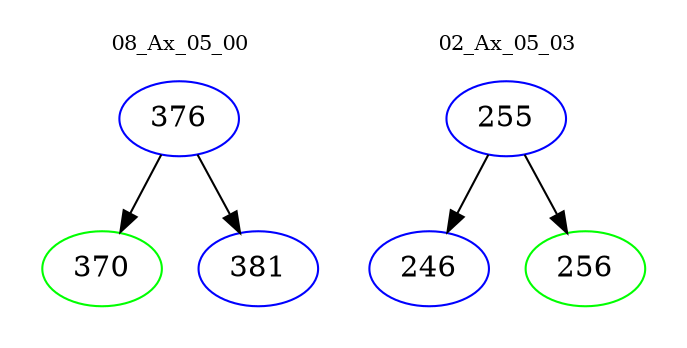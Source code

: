digraph{
subgraph cluster_0 {
color = white
label = "08_Ax_05_00";
fontsize=10;
T0_376 [label="376", color="blue"]
T0_376 -> T0_370 [color="black"]
T0_370 [label="370", color="green"]
T0_376 -> T0_381 [color="black"]
T0_381 [label="381", color="blue"]
}
subgraph cluster_1 {
color = white
label = "02_Ax_05_03";
fontsize=10;
T1_255 [label="255", color="blue"]
T1_255 -> T1_246 [color="black"]
T1_246 [label="246", color="blue"]
T1_255 -> T1_256 [color="black"]
T1_256 [label="256", color="green"]
}
}
